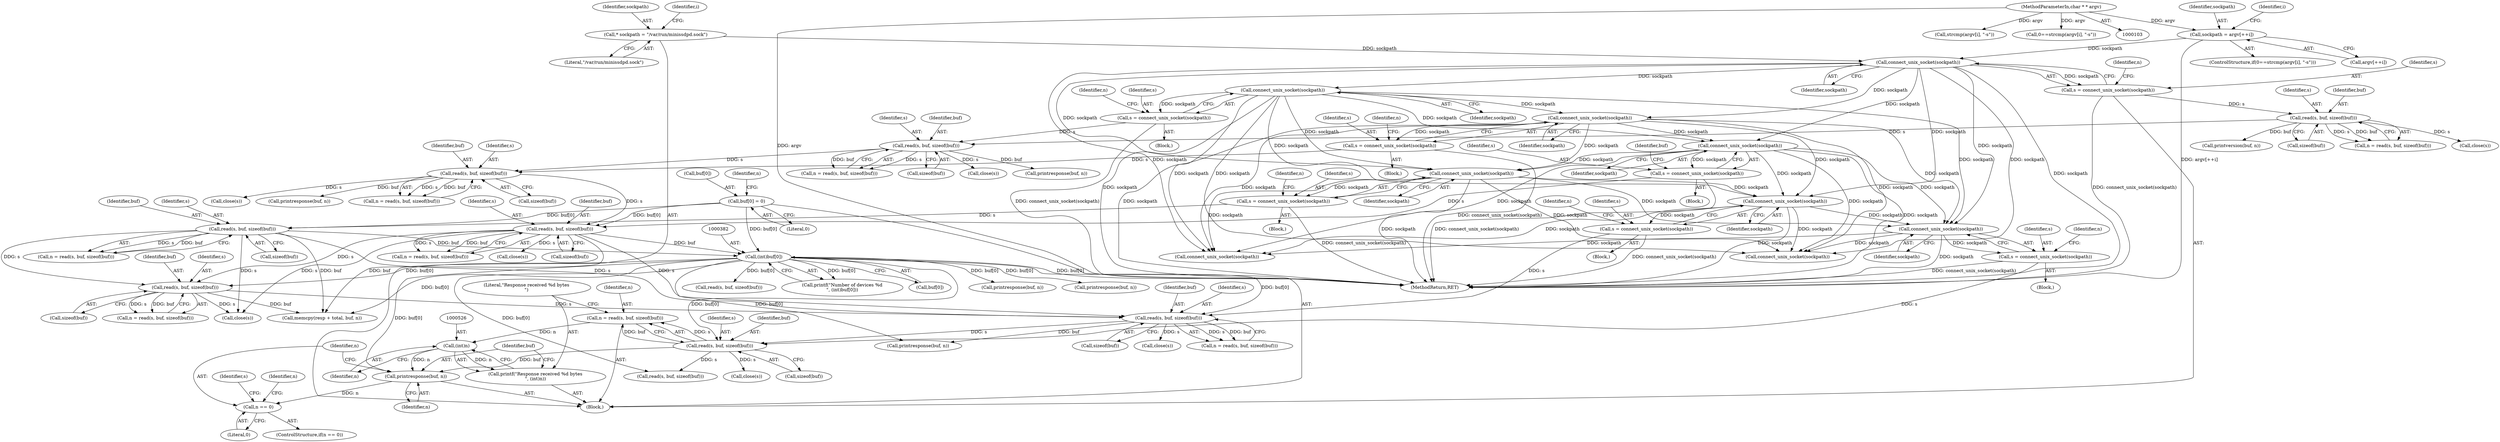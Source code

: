 digraph "0_miniupnp_b238cade9a173c6f751a34acf8ccff838a62aa47_0@API" {
"1000516" [label="(Call,n = read(s, buf, sizeof(buf)))"];
"1000518" [label="(Call,read(s, buf, sizeof(buf)))"];
"1000506" [label="(Call,s = connect_unix_socket(sockpath))"];
"1000508" [label="(Call,connect_unix_socket(sockpath))"];
"1000258" [label="(Call,connect_unix_socket(sockpath))"];
"1000222" [label="(Call,connect_unix_socket(sockpath))"];
"1000159" [label="(Call,* sockpath = \"/var/run/minissdpd.sock\")"];
"1000182" [label="(Call,sockpath = argv[++i])"];
"1000105" [label="(MethodParameterIn,char * * argv)"];
"1000292" [label="(Call,connect_unix_socket(sockpath))"];
"1000357" [label="(Call,connect_unix_socket(sockpath))"];
"1000326" [label="(Call,connect_unix_socket(sockpath))"];
"1000470" [label="(Call,connect_unix_socket(sockpath))"];
"1000486" [label="(Call,read(s, buf, sizeof(buf)))"];
"1000369" [label="(Call,read(s, buf, sizeof(buf)))"];
"1000355" [label="(Call,s = connect_unix_socket(sockpath))"];
"1000328" [label="(Call,buf[0] = 0)"];
"1000468" [label="(Call,s = connect_unix_socket(sockpath))"];
"1000341" [label="(Call,read(s, buf, sizeof(buf)))"];
"1000304" [label="(Call,read(s, buf, sizeof(buf)))"];
"1000290" [label="(Call,s = connect_unix_socket(sockpath))"];
"1000270" [label="(Call,read(s, buf, sizeof(buf)))"];
"1000232" [label="(Call,read(s, buf, sizeof(buf)))"];
"1000220" [label="(Call,s = connect_unix_socket(sockpath))"];
"1000256" [label="(Call,s = connect_unix_socket(sockpath))"];
"1000324" [label="(Call,s = connect_unix_socket(sockpath))"];
"1000438" [label="(Call,read(s, buf, sizeof(buf)))"];
"1000381" [label="(Call,(int)buf[0])"];
"1000525" [label="(Call,(int)n)"];
"1000523" [label="(Call,printf(\"Response received %d bytes\n\", (int)n))"];
"1000528" [label="(Call,printresponse(buf, n))"];
"1000532" [label="(Call,n == 0)"];
"1000465" [label="(Block,)"];
"1000177" [label="(Call,strcmp(argv[i], \"-s\"))"];
"1000438" [label="(Call,read(s, buf, sizeof(buf)))"];
"1000523" [label="(Call,printf(\"Response received %d bytes\n\", (int)n))"];
"1000507" [label="(Identifier,s)"];
"1000367" [label="(Call,n = read(s, buf, sizeof(buf)))"];
"1000536" [label="(Call,close(s))"];
"1000484" [label="(Call,n = read(s, buf, sizeof(buf)))"];
"1000257" [label="(Identifier,s)"];
"1000503" [label="(Block,)"];
"1000357" [label="(Call,connect_unix_socket(sockpath))"];
"1000272" [label="(Identifier,buf)"];
"1000369" [label="(Call,read(s, buf, sizeof(buf)))"];
"1000183" [label="(Identifier,sockpath)"];
"1000302" [label="(Call,n = read(s, buf, sizeof(buf)))"];
"1000233" [label="(Identifier,s)"];
"1000332" [label="(Literal,0)"];
"1000473" [label="(Identifier,n)"];
"1000519" [label="(Identifier,s)"];
"1000175" [label="(Call,0==strcmp(argv[i], \"-s\"))"];
"1000371" [label="(Identifier,buf)"];
"1000268" [label="(Call,n = read(s, buf, sizeof(buf)))"];
"1000325" [label="(Identifier,s)"];
"1000225" [label="(Identifier,n)"];
"1000470" [label="(Call,connect_unix_socket(sockpath))"];
"1000172" [label="(Identifier,i)"];
"1000355" [label="(Call,s = connect_unix_socket(sockpath))"];
"1000506" [label="(Call,s = connect_unix_socket(sockpath))"];
"1000486" [label="(Call,read(s, buf, sizeof(buf)))"];
"1000322" [label="(Call,close(s))"];
"1000222" [label="(Call,connect_unix_socket(sockpath))"];
"1000270" [label="(Call,read(s, buf, sizeof(buf)))"];
"1000339" [label="(Call,n = read(s, buf, sizeof(buf)))"];
"1000560" [label="(Call,printresponse(buf, n))"];
"1000520" [label="(Identifier,buf)"];
"1000258" [label="(Call,connect_unix_socket(sockpath))"];
"1000330" [label="(Identifier,buf)"];
"1000496" [label="(Call,printresponse(buf, n))"];
"1000517" [label="(Identifier,n)"];
"1000524" [label="(Literal,\"Response received %d bytes\n\")"];
"1000329" [label="(Call,buf[0])"];
"1000592" [label="(Call,printresponse(buf, n))"];
"1000324" [label="(Call,s = connect_unix_socket(sockpath))"];
"1000381" [label="(Call,(int)buf[0])"];
"1000230" [label="(Call,n = read(s, buf, sizeof(buf)))"];
"1000159" [label="(Call,* sockpath = \"/var/run/minissdpd.sock\")"];
"1000439" [label="(Identifier,s)"];
"1000261" [label="(Identifier,n)"];
"1000537" [label="(Identifier,s)"];
"1000105" [label="(MethodParameterIn,char * * argv)"];
"1000327" [label="(Identifier,sockpath)"];
"1000418" [label="(Call,memcpy(resp + total, buf, n))"];
"1000550" [label="(Call,read(s, buf, sizeof(buf)))"];
"1000341" [label="(Call,read(s, buf, sizeof(buf)))"];
"1000259" [label="(Identifier,sockpath)"];
"1000235" [label="(Call,sizeof(buf))"];
"1000306" [label="(Identifier,buf)"];
"1000326" [label="(Call,connect_unix_socket(sockpath))"];
"1000530" [label="(Identifier,n)"];
"1000350" [label="(Block,)"];
"1000287" [label="(Block,)"];
"1000232" [label="(Call,read(s, buf, sizeof(buf)))"];
"1000511" [label="(Identifier,n)"];
"1000543" [label="(Identifier,n)"];
"1000334" [label="(Identifier,n)"];
"1000305" [label="(Identifier,s)"];
"1000582" [label="(Call,read(s, buf, sizeof(buf)))"];
"1000540" [label="(Call,connect_unix_socket(sockpath))"];
"1000379" [label="(Call,printf(\"Number of devices %d\n\", (int)buf[0]))"];
"1000161" [label="(Literal,\"/var/run/minissdpd.sock\")"];
"1000532" [label="(Call,n == 0)"];
"1000440" [label="(Identifier,buf)"];
"1000254" [label="(Call,close(s))"];
"1000488" [label="(Identifier,buf)"];
"1000291" [label="(Identifier,s)"];
"1000184" [label="(Call,argv[++i])"];
"1000525" [label="(Call,(int)n)"];
"1000343" [label="(Identifier,buf)"];
"1000342" [label="(Identifier,s)"];
"1000383" [label="(Call,buf[0])"];
"1000314" [label="(Call,printresponse(buf, n))"];
"1000534" [label="(Literal,0)"];
"1000521" [label="(Call,sizeof(buf))"];
"1000292" [label="(Call,connect_unix_socket(sockpath))"];
"1000489" [label="(Call,sizeof(buf))"];
"1000344" [label="(Call,sizeof(buf))"];
"1000441" [label="(Call,sizeof(buf))"];
"1000234" [label="(Identifier,buf)"];
"1000531" [label="(ControlStructure,if(n == 0))"];
"1000468" [label="(Call,s = connect_unix_socket(sockpath))"];
"1000290" [label="(Call,s = connect_unix_socket(sockpath))"];
"1000516" [label="(Call,n = read(s, buf, sizeof(buf)))"];
"1000518" [label="(Call,read(s, buf, sizeof(buf)))"];
"1000271" [label="(Identifier,s)"];
"1000293" [label="(Identifier,sockpath)"];
"1000223" [label="(Identifier,sockpath)"];
"1000304" [label="(Call,read(s, buf, sizeof(buf)))"];
"1000572" [label="(Call,connect_unix_socket(sockpath))"];
"1000471" [label="(Identifier,sockpath)"];
"1000288" [label="(Call,close(s))"];
"1000529" [label="(Identifier,buf)"];
"1000599" [label="(MethodReturn,RET)"];
"1000280" [label="(Call,printresponse(buf, n))"];
"1000321" [label="(Block,)"];
"1000372" [label="(Call,sizeof(buf))"];
"1000220" [label="(Call,s = connect_unix_socket(sockpath))"];
"1000469" [label="(Identifier,s)"];
"1000436" [label="(Call,n = read(s, buf, sizeof(buf)))"];
"1000509" [label="(Identifier,sockpath)"];
"1000295" [label="(Identifier,n)"];
"1000247" [label="(Call,printversion(buf, n))"];
"1000182" [label="(Call,sockpath = argv[++i])"];
"1000164" [label="(Identifier,i)"];
"1000174" [label="(ControlStructure,if(0==strcmp(argv[i], \"-s\")))"];
"1000508" [label="(Call,connect_unix_socket(sockpath))"];
"1000251" [label="(Block,)"];
"1000256" [label="(Call,s = connect_unix_socket(sockpath))"];
"1000328" [label="(Call,buf[0] = 0)"];
"1000487" [label="(Identifier,s)"];
"1000466" [label="(Call,close(s))"];
"1000370" [label="(Identifier,s)"];
"1000106" [label="(Block,)"];
"1000528" [label="(Call,printresponse(buf, n))"];
"1000358" [label="(Identifier,sockpath)"];
"1000356" [label="(Identifier,s)"];
"1000273" [label="(Call,sizeof(buf))"];
"1000221" [label="(Identifier,s)"];
"1000504" [label="(Call,close(s))"];
"1000360" [label="(Identifier,n)"];
"1000160" [label="(Identifier,sockpath)"];
"1000353" [label="(Call,close(s))"];
"1000307" [label="(Call,sizeof(buf))"];
"1000527" [label="(Identifier,n)"];
"1000533" [label="(Identifier,n)"];
"1000516" -> "1000106"  [label="AST: "];
"1000516" -> "1000518"  [label="CFG: "];
"1000517" -> "1000516"  [label="AST: "];
"1000518" -> "1000516"  [label="AST: "];
"1000524" -> "1000516"  [label="CFG: "];
"1000518" -> "1000516"  [label="DDG: s"];
"1000518" -> "1000516"  [label="DDG: buf"];
"1000516" -> "1000525"  [label="DDG: n"];
"1000518" -> "1000521"  [label="CFG: "];
"1000519" -> "1000518"  [label="AST: "];
"1000520" -> "1000518"  [label="AST: "];
"1000521" -> "1000518"  [label="AST: "];
"1000506" -> "1000518"  [label="DDG: s"];
"1000486" -> "1000518"  [label="DDG: s"];
"1000381" -> "1000518"  [label="DDG: buf[0]"];
"1000518" -> "1000528"  [label="DDG: buf"];
"1000518" -> "1000536"  [label="DDG: s"];
"1000518" -> "1000550"  [label="DDG: s"];
"1000506" -> "1000503"  [label="AST: "];
"1000506" -> "1000508"  [label="CFG: "];
"1000507" -> "1000506"  [label="AST: "];
"1000508" -> "1000506"  [label="AST: "];
"1000511" -> "1000506"  [label="CFG: "];
"1000506" -> "1000599"  [label="DDG: connect_unix_socket(sockpath)"];
"1000508" -> "1000506"  [label="DDG: sockpath"];
"1000508" -> "1000509"  [label="CFG: "];
"1000509" -> "1000508"  [label="AST: "];
"1000508" -> "1000599"  [label="DDG: sockpath"];
"1000258" -> "1000508"  [label="DDG: sockpath"];
"1000222" -> "1000508"  [label="DDG: sockpath"];
"1000292" -> "1000508"  [label="DDG: sockpath"];
"1000357" -> "1000508"  [label="DDG: sockpath"];
"1000470" -> "1000508"  [label="DDG: sockpath"];
"1000326" -> "1000508"  [label="DDG: sockpath"];
"1000508" -> "1000540"  [label="DDG: sockpath"];
"1000508" -> "1000572"  [label="DDG: sockpath"];
"1000258" -> "1000256"  [label="AST: "];
"1000258" -> "1000259"  [label="CFG: "];
"1000259" -> "1000258"  [label="AST: "];
"1000256" -> "1000258"  [label="CFG: "];
"1000258" -> "1000599"  [label="DDG: sockpath"];
"1000258" -> "1000256"  [label="DDG: sockpath"];
"1000222" -> "1000258"  [label="DDG: sockpath"];
"1000258" -> "1000292"  [label="DDG: sockpath"];
"1000258" -> "1000326"  [label="DDG: sockpath"];
"1000258" -> "1000357"  [label="DDG: sockpath"];
"1000258" -> "1000470"  [label="DDG: sockpath"];
"1000258" -> "1000540"  [label="DDG: sockpath"];
"1000258" -> "1000572"  [label="DDG: sockpath"];
"1000222" -> "1000220"  [label="AST: "];
"1000222" -> "1000223"  [label="CFG: "];
"1000223" -> "1000222"  [label="AST: "];
"1000220" -> "1000222"  [label="CFG: "];
"1000222" -> "1000599"  [label="DDG: sockpath"];
"1000222" -> "1000220"  [label="DDG: sockpath"];
"1000159" -> "1000222"  [label="DDG: sockpath"];
"1000182" -> "1000222"  [label="DDG: sockpath"];
"1000222" -> "1000292"  [label="DDG: sockpath"];
"1000222" -> "1000326"  [label="DDG: sockpath"];
"1000222" -> "1000357"  [label="DDG: sockpath"];
"1000222" -> "1000470"  [label="DDG: sockpath"];
"1000222" -> "1000540"  [label="DDG: sockpath"];
"1000222" -> "1000572"  [label="DDG: sockpath"];
"1000159" -> "1000106"  [label="AST: "];
"1000159" -> "1000161"  [label="CFG: "];
"1000160" -> "1000159"  [label="AST: "];
"1000161" -> "1000159"  [label="AST: "];
"1000164" -> "1000159"  [label="CFG: "];
"1000182" -> "1000174"  [label="AST: "];
"1000182" -> "1000184"  [label="CFG: "];
"1000183" -> "1000182"  [label="AST: "];
"1000184" -> "1000182"  [label="AST: "];
"1000172" -> "1000182"  [label="CFG: "];
"1000182" -> "1000599"  [label="DDG: argv[++i]"];
"1000105" -> "1000182"  [label="DDG: argv"];
"1000105" -> "1000103"  [label="AST: "];
"1000105" -> "1000599"  [label="DDG: argv"];
"1000105" -> "1000175"  [label="DDG: argv"];
"1000105" -> "1000177"  [label="DDG: argv"];
"1000292" -> "1000290"  [label="AST: "];
"1000292" -> "1000293"  [label="CFG: "];
"1000293" -> "1000292"  [label="AST: "];
"1000290" -> "1000292"  [label="CFG: "];
"1000292" -> "1000599"  [label="DDG: sockpath"];
"1000292" -> "1000290"  [label="DDG: sockpath"];
"1000292" -> "1000326"  [label="DDG: sockpath"];
"1000292" -> "1000357"  [label="DDG: sockpath"];
"1000292" -> "1000470"  [label="DDG: sockpath"];
"1000292" -> "1000540"  [label="DDG: sockpath"];
"1000292" -> "1000572"  [label="DDG: sockpath"];
"1000357" -> "1000355"  [label="AST: "];
"1000357" -> "1000358"  [label="CFG: "];
"1000358" -> "1000357"  [label="AST: "];
"1000355" -> "1000357"  [label="CFG: "];
"1000357" -> "1000599"  [label="DDG: sockpath"];
"1000357" -> "1000355"  [label="DDG: sockpath"];
"1000326" -> "1000357"  [label="DDG: sockpath"];
"1000357" -> "1000470"  [label="DDG: sockpath"];
"1000357" -> "1000540"  [label="DDG: sockpath"];
"1000357" -> "1000572"  [label="DDG: sockpath"];
"1000326" -> "1000324"  [label="AST: "];
"1000326" -> "1000327"  [label="CFG: "];
"1000327" -> "1000326"  [label="AST: "];
"1000324" -> "1000326"  [label="CFG: "];
"1000326" -> "1000599"  [label="DDG: sockpath"];
"1000326" -> "1000324"  [label="DDG: sockpath"];
"1000326" -> "1000470"  [label="DDG: sockpath"];
"1000326" -> "1000540"  [label="DDG: sockpath"];
"1000326" -> "1000572"  [label="DDG: sockpath"];
"1000470" -> "1000468"  [label="AST: "];
"1000470" -> "1000471"  [label="CFG: "];
"1000471" -> "1000470"  [label="AST: "];
"1000468" -> "1000470"  [label="CFG: "];
"1000470" -> "1000599"  [label="DDG: sockpath"];
"1000470" -> "1000468"  [label="DDG: sockpath"];
"1000470" -> "1000540"  [label="DDG: sockpath"];
"1000470" -> "1000572"  [label="DDG: sockpath"];
"1000486" -> "1000484"  [label="AST: "];
"1000486" -> "1000489"  [label="CFG: "];
"1000487" -> "1000486"  [label="AST: "];
"1000488" -> "1000486"  [label="AST: "];
"1000489" -> "1000486"  [label="AST: "];
"1000484" -> "1000486"  [label="CFG: "];
"1000486" -> "1000484"  [label="DDG: s"];
"1000486" -> "1000484"  [label="DDG: buf"];
"1000369" -> "1000486"  [label="DDG: s"];
"1000468" -> "1000486"  [label="DDG: s"];
"1000341" -> "1000486"  [label="DDG: s"];
"1000438" -> "1000486"  [label="DDG: s"];
"1000381" -> "1000486"  [label="DDG: buf[0]"];
"1000486" -> "1000496"  [label="DDG: buf"];
"1000486" -> "1000504"  [label="DDG: s"];
"1000369" -> "1000367"  [label="AST: "];
"1000369" -> "1000372"  [label="CFG: "];
"1000370" -> "1000369"  [label="AST: "];
"1000371" -> "1000369"  [label="AST: "];
"1000372" -> "1000369"  [label="AST: "];
"1000367" -> "1000369"  [label="CFG: "];
"1000369" -> "1000367"  [label="DDG: s"];
"1000369" -> "1000367"  [label="DDG: buf"];
"1000355" -> "1000369"  [label="DDG: s"];
"1000328" -> "1000369"  [label="DDG: buf[0]"];
"1000369" -> "1000381"  [label="DDG: buf"];
"1000369" -> "1000418"  [label="DDG: buf"];
"1000369" -> "1000438"  [label="DDG: s"];
"1000369" -> "1000466"  [label="DDG: s"];
"1000355" -> "1000350"  [label="AST: "];
"1000356" -> "1000355"  [label="AST: "];
"1000360" -> "1000355"  [label="CFG: "];
"1000355" -> "1000599"  [label="DDG: connect_unix_socket(sockpath)"];
"1000328" -> "1000106"  [label="AST: "];
"1000328" -> "1000332"  [label="CFG: "];
"1000329" -> "1000328"  [label="AST: "];
"1000332" -> "1000328"  [label="AST: "];
"1000334" -> "1000328"  [label="CFG: "];
"1000328" -> "1000341"  [label="DDG: buf[0]"];
"1000328" -> "1000381"  [label="DDG: buf[0]"];
"1000468" -> "1000465"  [label="AST: "];
"1000469" -> "1000468"  [label="AST: "];
"1000473" -> "1000468"  [label="CFG: "];
"1000468" -> "1000599"  [label="DDG: connect_unix_socket(sockpath)"];
"1000341" -> "1000339"  [label="AST: "];
"1000341" -> "1000344"  [label="CFG: "];
"1000342" -> "1000341"  [label="AST: "];
"1000343" -> "1000341"  [label="AST: "];
"1000344" -> "1000341"  [label="AST: "];
"1000339" -> "1000341"  [label="CFG: "];
"1000341" -> "1000339"  [label="DDG: s"];
"1000341" -> "1000339"  [label="DDG: buf"];
"1000304" -> "1000341"  [label="DDG: s"];
"1000324" -> "1000341"  [label="DDG: s"];
"1000341" -> "1000353"  [label="DDG: s"];
"1000341" -> "1000381"  [label="DDG: buf"];
"1000341" -> "1000418"  [label="DDG: buf"];
"1000341" -> "1000438"  [label="DDG: s"];
"1000341" -> "1000466"  [label="DDG: s"];
"1000304" -> "1000302"  [label="AST: "];
"1000304" -> "1000307"  [label="CFG: "];
"1000305" -> "1000304"  [label="AST: "];
"1000306" -> "1000304"  [label="AST: "];
"1000307" -> "1000304"  [label="AST: "];
"1000302" -> "1000304"  [label="CFG: "];
"1000304" -> "1000302"  [label="DDG: s"];
"1000304" -> "1000302"  [label="DDG: buf"];
"1000290" -> "1000304"  [label="DDG: s"];
"1000270" -> "1000304"  [label="DDG: s"];
"1000304" -> "1000314"  [label="DDG: buf"];
"1000304" -> "1000322"  [label="DDG: s"];
"1000290" -> "1000287"  [label="AST: "];
"1000291" -> "1000290"  [label="AST: "];
"1000295" -> "1000290"  [label="CFG: "];
"1000290" -> "1000599"  [label="DDG: connect_unix_socket(sockpath)"];
"1000270" -> "1000268"  [label="AST: "];
"1000270" -> "1000273"  [label="CFG: "];
"1000271" -> "1000270"  [label="AST: "];
"1000272" -> "1000270"  [label="AST: "];
"1000273" -> "1000270"  [label="AST: "];
"1000268" -> "1000270"  [label="CFG: "];
"1000270" -> "1000268"  [label="DDG: s"];
"1000270" -> "1000268"  [label="DDG: buf"];
"1000232" -> "1000270"  [label="DDG: s"];
"1000256" -> "1000270"  [label="DDG: s"];
"1000270" -> "1000280"  [label="DDG: buf"];
"1000270" -> "1000288"  [label="DDG: s"];
"1000232" -> "1000230"  [label="AST: "];
"1000232" -> "1000235"  [label="CFG: "];
"1000233" -> "1000232"  [label="AST: "];
"1000234" -> "1000232"  [label="AST: "];
"1000235" -> "1000232"  [label="AST: "];
"1000230" -> "1000232"  [label="CFG: "];
"1000232" -> "1000230"  [label="DDG: s"];
"1000232" -> "1000230"  [label="DDG: buf"];
"1000220" -> "1000232"  [label="DDG: s"];
"1000232" -> "1000247"  [label="DDG: buf"];
"1000232" -> "1000254"  [label="DDG: s"];
"1000220" -> "1000106"  [label="AST: "];
"1000221" -> "1000220"  [label="AST: "];
"1000225" -> "1000220"  [label="CFG: "];
"1000220" -> "1000599"  [label="DDG: connect_unix_socket(sockpath)"];
"1000256" -> "1000251"  [label="AST: "];
"1000257" -> "1000256"  [label="AST: "];
"1000261" -> "1000256"  [label="CFG: "];
"1000256" -> "1000599"  [label="DDG: connect_unix_socket(sockpath)"];
"1000324" -> "1000321"  [label="AST: "];
"1000325" -> "1000324"  [label="AST: "];
"1000330" -> "1000324"  [label="CFG: "];
"1000324" -> "1000599"  [label="DDG: connect_unix_socket(sockpath)"];
"1000438" -> "1000436"  [label="AST: "];
"1000438" -> "1000441"  [label="CFG: "];
"1000439" -> "1000438"  [label="AST: "];
"1000440" -> "1000438"  [label="AST: "];
"1000441" -> "1000438"  [label="AST: "];
"1000436" -> "1000438"  [label="CFG: "];
"1000438" -> "1000418"  [label="DDG: buf"];
"1000438" -> "1000436"  [label="DDG: s"];
"1000438" -> "1000436"  [label="DDG: buf"];
"1000381" -> "1000438"  [label="DDG: buf[0]"];
"1000438" -> "1000466"  [label="DDG: s"];
"1000381" -> "1000379"  [label="AST: "];
"1000381" -> "1000383"  [label="CFG: "];
"1000382" -> "1000381"  [label="AST: "];
"1000383" -> "1000381"  [label="AST: "];
"1000379" -> "1000381"  [label="CFG: "];
"1000381" -> "1000599"  [label="DDG: buf[0]"];
"1000381" -> "1000379"  [label="DDG: buf[0]"];
"1000381" -> "1000418"  [label="DDG: buf[0]"];
"1000381" -> "1000496"  [label="DDG: buf[0]"];
"1000381" -> "1000528"  [label="DDG: buf[0]"];
"1000381" -> "1000550"  [label="DDG: buf[0]"];
"1000381" -> "1000560"  [label="DDG: buf[0]"];
"1000381" -> "1000582"  [label="DDG: buf[0]"];
"1000381" -> "1000592"  [label="DDG: buf[0]"];
"1000525" -> "1000523"  [label="AST: "];
"1000525" -> "1000527"  [label="CFG: "];
"1000526" -> "1000525"  [label="AST: "];
"1000527" -> "1000525"  [label="AST: "];
"1000523" -> "1000525"  [label="CFG: "];
"1000525" -> "1000523"  [label="DDG: n"];
"1000525" -> "1000528"  [label="DDG: n"];
"1000523" -> "1000106"  [label="AST: "];
"1000524" -> "1000523"  [label="AST: "];
"1000529" -> "1000523"  [label="CFG: "];
"1000528" -> "1000106"  [label="AST: "];
"1000528" -> "1000530"  [label="CFG: "];
"1000529" -> "1000528"  [label="AST: "];
"1000530" -> "1000528"  [label="AST: "];
"1000533" -> "1000528"  [label="CFG: "];
"1000528" -> "1000532"  [label="DDG: n"];
"1000532" -> "1000531"  [label="AST: "];
"1000532" -> "1000534"  [label="CFG: "];
"1000533" -> "1000532"  [label="AST: "];
"1000534" -> "1000532"  [label="AST: "];
"1000537" -> "1000532"  [label="CFG: "];
"1000543" -> "1000532"  [label="CFG: "];
}
